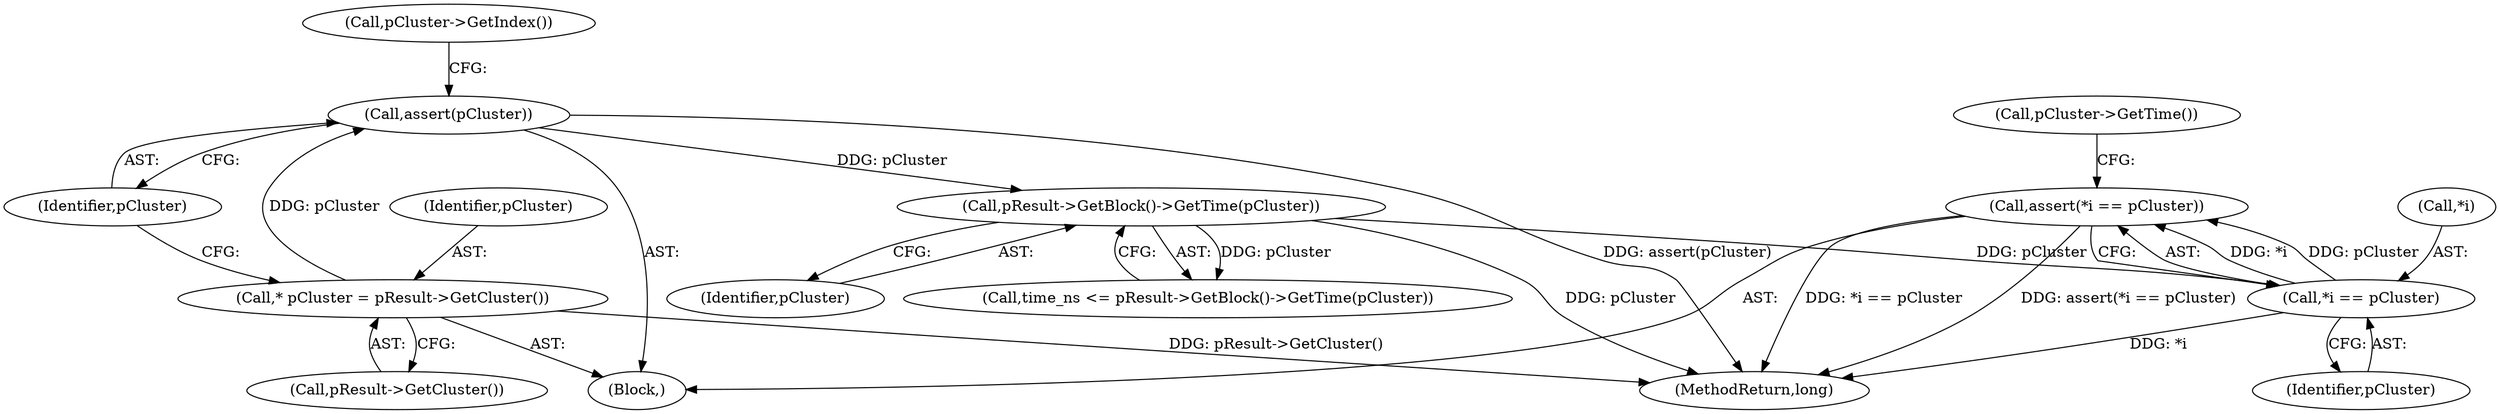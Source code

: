 digraph "0_Android_cc274e2abe8b2a6698a5c47d8aa4bb45f1f9538d_61@API" {
"1000163" [label="(Call,assert(*i == pCluster))"];
"1000164" [label="(Call,*i == pCluster)"];
"1000137" [label="(Call,pResult->GetBlock()->GetTime(pCluster))"];
"1000128" [label="(Call,assert(pCluster))"];
"1000125" [label="(Call,* pCluster = pResult->GetCluster())"];
"1000137" [label="(Call,pResult->GetBlock()->GetTime(pCluster))"];
"1000167" [label="(Identifier,pCluster)"];
"1000164" [label="(Call,*i == pCluster)"];
"1000170" [label="(Call,pCluster->GetTime())"];
"1000165" [label="(Call,*i)"];
"1000106" [label="(Block,)"];
"1000138" [label="(Identifier,pCluster)"];
"1000128" [label="(Call,assert(pCluster))"];
"1000129" [label="(Identifier,pCluster)"];
"1000126" [label="(Identifier,pCluster)"];
"1000135" [label="(Call,time_ns <= pResult->GetBlock()->GetTime(pCluster))"];
"1000127" [label="(Call,pResult->GetCluster())"];
"1000306" [label="(MethodReturn,long)"];
"1000125" [label="(Call,* pCluster = pResult->GetCluster())"];
"1000132" [label="(Call,pCluster->GetIndex())"];
"1000163" [label="(Call,assert(*i == pCluster))"];
"1000163" -> "1000106"  [label="AST: "];
"1000163" -> "1000164"  [label="CFG: "];
"1000164" -> "1000163"  [label="AST: "];
"1000170" -> "1000163"  [label="CFG: "];
"1000163" -> "1000306"  [label="DDG: *i == pCluster"];
"1000163" -> "1000306"  [label="DDG: assert(*i == pCluster)"];
"1000164" -> "1000163"  [label="DDG: *i"];
"1000164" -> "1000163"  [label="DDG: pCluster"];
"1000164" -> "1000167"  [label="CFG: "];
"1000165" -> "1000164"  [label="AST: "];
"1000167" -> "1000164"  [label="AST: "];
"1000164" -> "1000306"  [label="DDG: *i"];
"1000137" -> "1000164"  [label="DDG: pCluster"];
"1000137" -> "1000135"  [label="AST: "];
"1000137" -> "1000138"  [label="CFG: "];
"1000138" -> "1000137"  [label="AST: "];
"1000135" -> "1000137"  [label="CFG: "];
"1000137" -> "1000306"  [label="DDG: pCluster"];
"1000137" -> "1000135"  [label="DDG: pCluster"];
"1000128" -> "1000137"  [label="DDG: pCluster"];
"1000128" -> "1000106"  [label="AST: "];
"1000128" -> "1000129"  [label="CFG: "];
"1000129" -> "1000128"  [label="AST: "];
"1000132" -> "1000128"  [label="CFG: "];
"1000128" -> "1000306"  [label="DDG: assert(pCluster)"];
"1000125" -> "1000128"  [label="DDG: pCluster"];
"1000125" -> "1000106"  [label="AST: "];
"1000125" -> "1000127"  [label="CFG: "];
"1000126" -> "1000125"  [label="AST: "];
"1000127" -> "1000125"  [label="AST: "];
"1000129" -> "1000125"  [label="CFG: "];
"1000125" -> "1000306"  [label="DDG: pResult->GetCluster()"];
}
